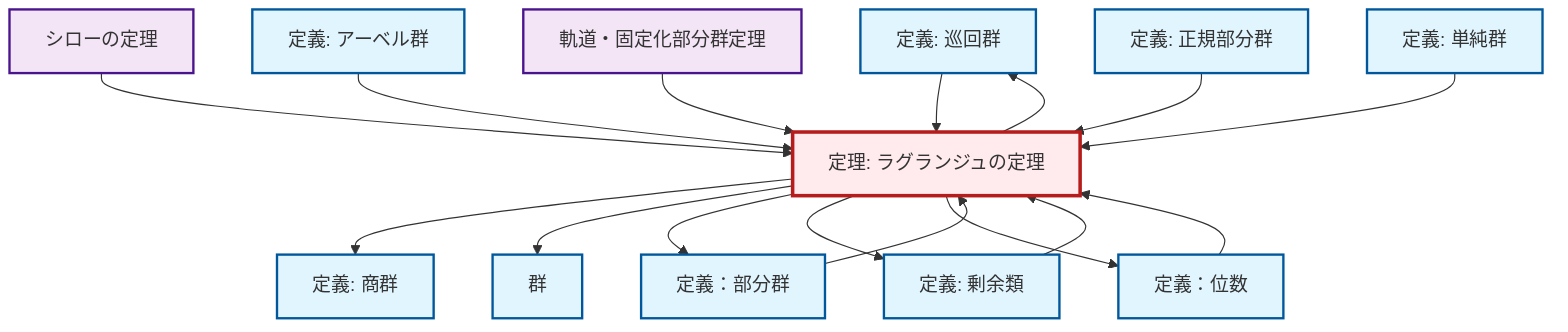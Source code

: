 graph TD
    classDef definition fill:#e1f5fe,stroke:#01579b,stroke-width:2px
    classDef theorem fill:#f3e5f5,stroke:#4a148c,stroke-width:2px
    classDef axiom fill:#fff3e0,stroke:#e65100,stroke-width:2px
    classDef example fill:#e8f5e9,stroke:#1b5e20,stroke-width:2px
    classDef current fill:#ffebee,stroke:#b71c1c,stroke-width:3px
    def-cyclic-group["定義: 巡回群"]:::definition
    def-order["定義：位数"]:::definition
    def-simple-group["定義: 単純群"]:::definition
    def-abelian-group["定義: アーベル群"]:::definition
    def-quotient-group["定義: 商群"]:::definition
    thm-lagrange["定理: ラグランジュの定理"]:::theorem
    thm-sylow["シローの定理"]:::theorem
    thm-orbit-stabilizer["軌道・固定化部分群定理"]:::theorem
    def-coset["定義: 剰余類"]:::definition
    def-normal-subgroup["定義: 正規部分群"]:::definition
    def-subgroup["定義：部分群"]:::definition
    def-group["群"]:::definition
    thm-lagrange --> def-quotient-group
    thm-sylow --> thm-lagrange
    def-subgroup --> thm-lagrange
    def-cyclic-group --> thm-lagrange
    thm-lagrange --> def-group
    def-coset --> thm-lagrange
    thm-lagrange --> def-subgroup
    def-abelian-group --> thm-lagrange
    thm-lagrange --> def-coset
    thm-orbit-stabilizer --> thm-lagrange
    thm-lagrange --> def-cyclic-group
    thm-lagrange --> def-order
    def-order --> thm-lagrange
    def-normal-subgroup --> thm-lagrange
    def-simple-group --> thm-lagrange
    class thm-lagrange current